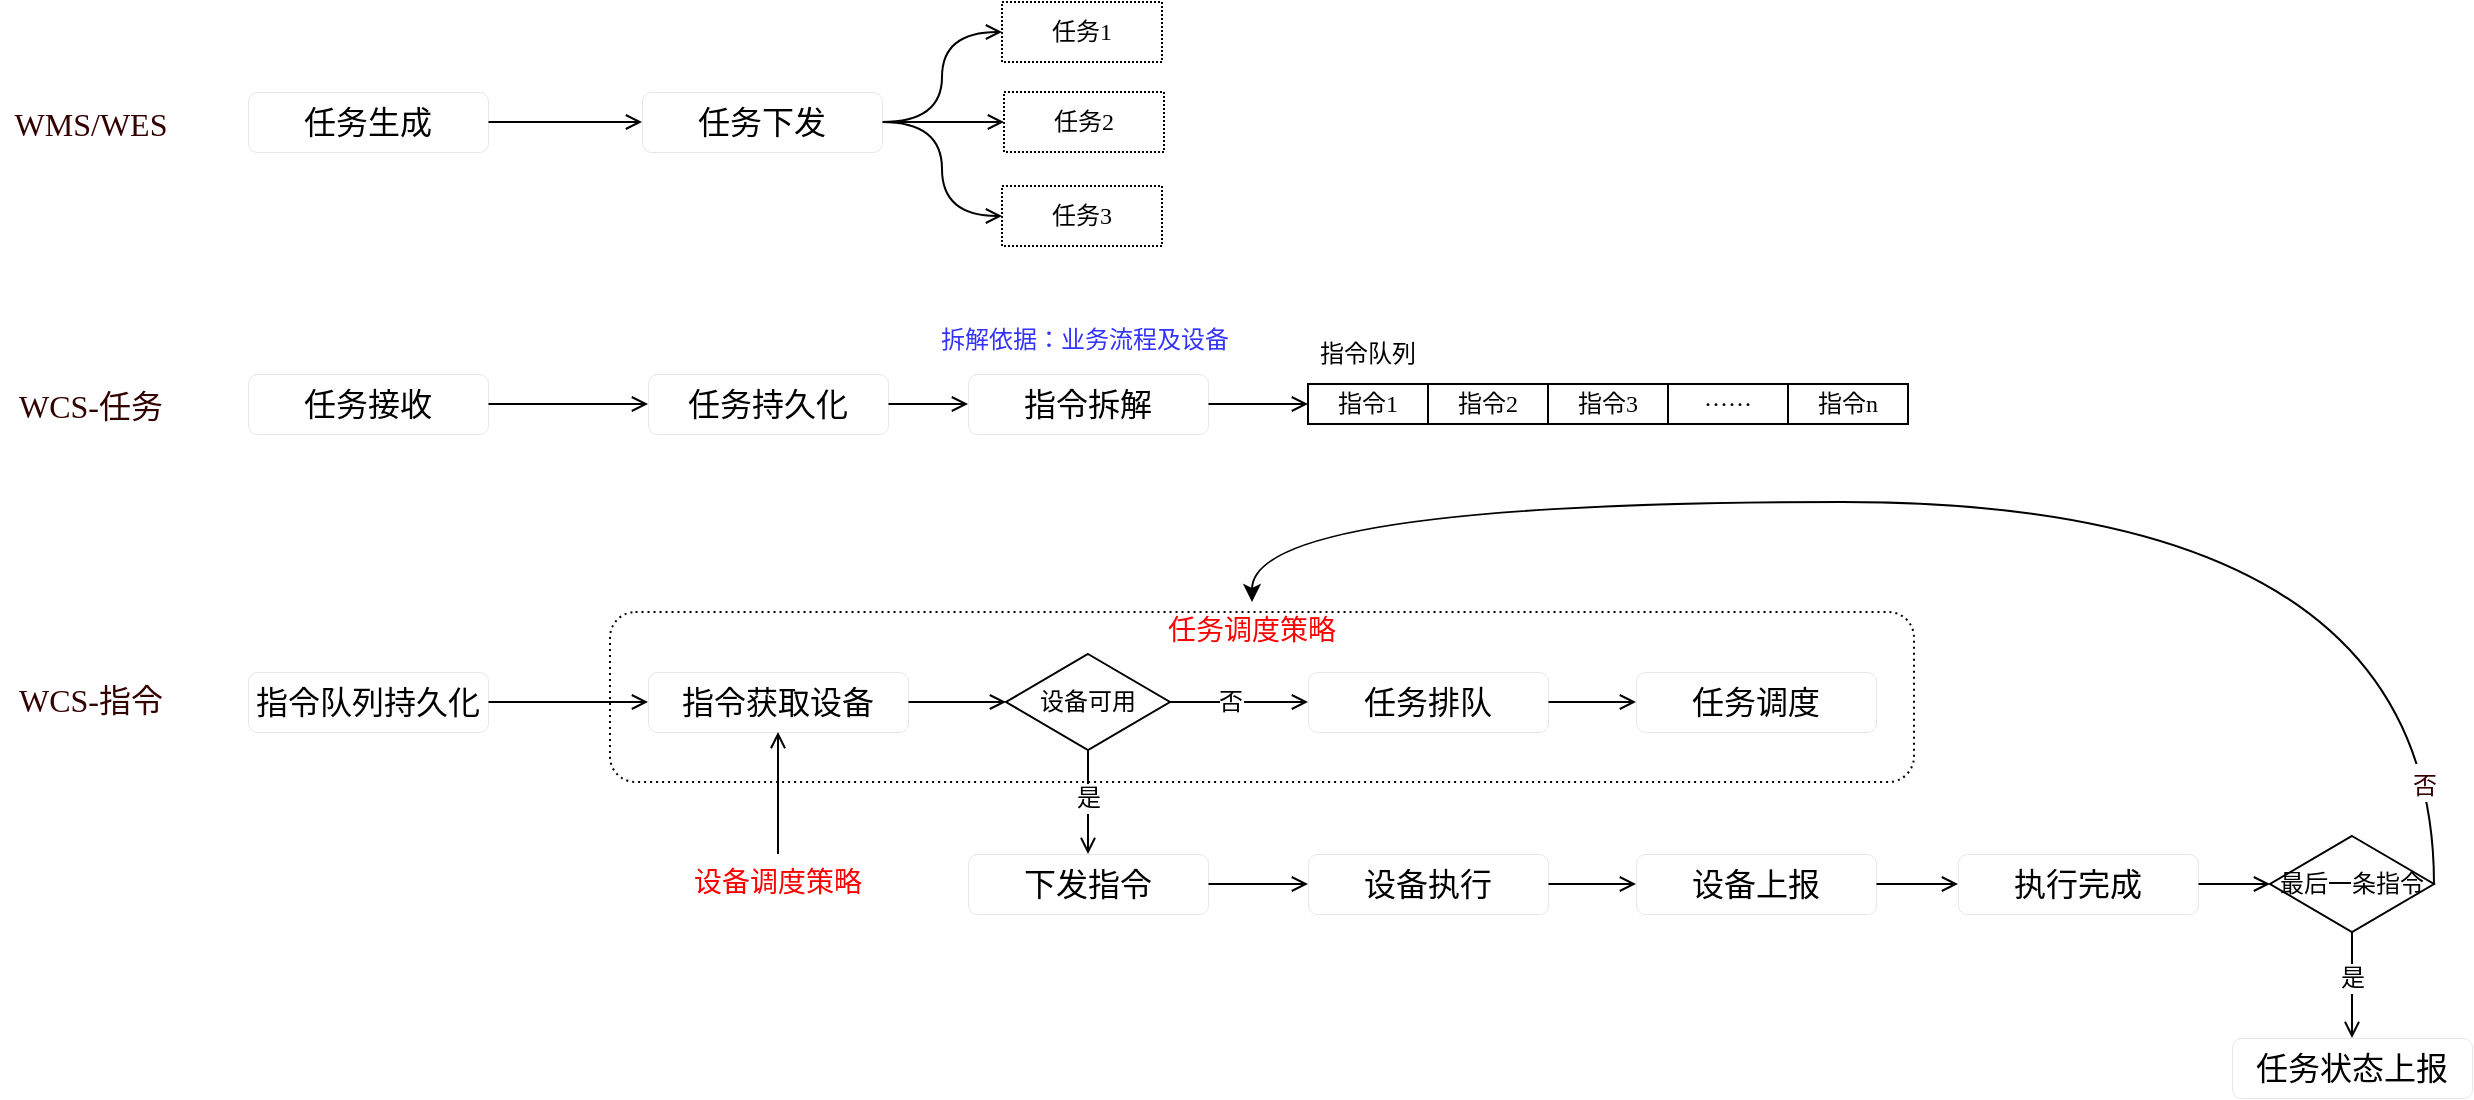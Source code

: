 <mxfile version="20.7.4" type="github"><diagram name="Page-1" id="edf60f1a-56cd-e834-aa8a-f176f3a09ee4"><mxGraphModel dx="2234" dy="837" grid="1" gridSize="10" guides="1" tooltips="1" connect="1" arrows="1" fold="1" page="0" pageScale="1" pageWidth="1100" pageHeight="850" background="none" math="0" shadow="0"><root><mxCell id="0"/><mxCell id="1" parent="0"/><mxCell id="B9yrI63sCQJKP1Z30c3m-1" value="" style="rounded=1;whiteSpace=wrap;html=1;verticalAlign=middle;strokeWidth=1;fontFamily=Lucida Console;dashed=1;shadow=0;glass=0;dashPattern=1 2;" parent="1" vertex="1"><mxGeometry x="-179" y="515" width="652" height="85" as="geometry"/></mxCell><mxCell id="B9yrI63sCQJKP1Z30c3m-2" style="edgeStyle=orthogonalEdgeStyle;rounded=0;orthogonalLoop=1;jettySize=auto;html=1;exitX=1;exitY=0.5;exitDx=0;exitDy=0;fontFamily=Lucida Console;fontSize=16;endArrow=open;endFill=0;" parent="1" source="B9yrI63sCQJKP1Z30c3m-3" target="B9yrI63sCQJKP1Z30c3m-7" edge="1"><mxGeometry relative="1" as="geometry"/></mxCell><mxCell id="B9yrI63sCQJKP1Z30c3m-3" value="&lt;font style=&quot;font-size: 16px;&quot;&gt;任务生成&lt;/font&gt;" style="rounded=1;whiteSpace=wrap;html=1;verticalAlign=middle;strokeWidth=0;fontFamily=Lucida Console;" parent="1" vertex="1"><mxGeometry x="-360" y="255" width="120" height="30" as="geometry"/></mxCell><mxCell id="B9yrI63sCQJKP1Z30c3m-4" style="edgeStyle=orthogonalEdgeStyle;rounded=0;orthogonalLoop=1;jettySize=auto;html=1;exitX=1;exitY=0.5;exitDx=0;exitDy=0;entryX=0;entryY=0.5;entryDx=0;entryDy=0;fontFamily=Lucida Console;fontSize=12;endArrow=open;endFill=0;curved=1;" parent="1" source="B9yrI63sCQJKP1Z30c3m-7" target="B9yrI63sCQJKP1Z30c3m-8" edge="1"><mxGeometry relative="1" as="geometry"/></mxCell><mxCell id="B9yrI63sCQJKP1Z30c3m-5" style="edgeStyle=orthogonalEdgeStyle;curved=1;rounded=0;orthogonalLoop=1;jettySize=auto;html=1;exitX=1;exitY=0.5;exitDx=0;exitDy=0;entryX=0;entryY=0.5;entryDx=0;entryDy=0;fontFamily=Lucida Console;fontSize=12;endArrow=open;endFill=0;" parent="1" source="B9yrI63sCQJKP1Z30c3m-7" target="B9yrI63sCQJKP1Z30c3m-9" edge="1"><mxGeometry relative="1" as="geometry"/></mxCell><mxCell id="B9yrI63sCQJKP1Z30c3m-6" style="edgeStyle=orthogonalEdgeStyle;curved=1;rounded=0;orthogonalLoop=1;jettySize=auto;html=1;exitX=1;exitY=0.5;exitDx=0;exitDy=0;entryX=0;entryY=0.5;entryDx=0;entryDy=0;fontFamily=Lucida Console;fontSize=12;endArrow=open;endFill=0;" parent="1" source="B9yrI63sCQJKP1Z30c3m-7" target="B9yrI63sCQJKP1Z30c3m-10" edge="1"><mxGeometry relative="1" as="geometry"/></mxCell><mxCell id="B9yrI63sCQJKP1Z30c3m-7" value="&lt;font style=&quot;font-size: 16px;&quot;&gt;任务下发&lt;/font&gt;" style="rounded=1;whiteSpace=wrap;html=1;verticalAlign=middle;strokeWidth=0;fontFamily=Lucida Console;" parent="1" vertex="1"><mxGeometry x="-163" y="255" width="120" height="30" as="geometry"/></mxCell><mxCell id="B9yrI63sCQJKP1Z30c3m-8" value="&lt;font style=&quot;font-size: 12px;&quot;&gt;任务1&lt;/font&gt;" style="rounded=0;whiteSpace=wrap;html=1;verticalAlign=middle;strokeWidth=1;dashed=1;dashPattern=1 1;fontFamily=Lucida Console;" parent="1" vertex="1"><mxGeometry x="17" y="210" width="80" height="30" as="geometry"/></mxCell><mxCell id="B9yrI63sCQJKP1Z30c3m-9" value="&lt;font style=&quot;font-size: 12px;&quot;&gt;任务2&lt;/font&gt;" style="rounded=0;whiteSpace=wrap;html=1;verticalAlign=middle;strokeWidth=1;dashed=1;dashPattern=1 1;fontFamily=Lucida Console;" parent="1" vertex="1"><mxGeometry x="18" y="255" width="80" height="30" as="geometry"/></mxCell><mxCell id="B9yrI63sCQJKP1Z30c3m-10" value="&lt;font style=&quot;font-size: 12px;&quot;&gt;任务3&lt;/font&gt;" style="rounded=0;whiteSpace=wrap;html=1;verticalAlign=middle;strokeWidth=1;dashed=1;dashPattern=1 1;fontFamily=Lucida Console;" parent="1" vertex="1"><mxGeometry x="17" y="302" width="80" height="30" as="geometry"/></mxCell><mxCell id="B9yrI63sCQJKP1Z30c3m-11" style="edgeStyle=orthogonalEdgeStyle;curved=1;rounded=0;orthogonalLoop=1;jettySize=auto;html=1;exitX=1;exitY=0.5;exitDx=0;exitDy=0;entryX=0;entryY=0.5;entryDx=0;entryDy=0;fontFamily=Lucida Console;fontSize=12;endArrow=open;endFill=0;" parent="1" source="B9yrI63sCQJKP1Z30c3m-12" target="B9yrI63sCQJKP1Z30c3m-14" edge="1"><mxGeometry relative="1" as="geometry"/></mxCell><mxCell id="B9yrI63sCQJKP1Z30c3m-12" value="&lt;font style=&quot;font-size: 16px;&quot;&gt;任务接收&lt;/font&gt;" style="rounded=1;whiteSpace=wrap;html=1;verticalAlign=middle;strokeWidth=0;fontFamily=Lucida Console;" parent="1" vertex="1"><mxGeometry x="-360" y="396" width="120" height="30" as="geometry"/></mxCell><mxCell id="B9yrI63sCQJKP1Z30c3m-13" style="edgeStyle=orthogonalEdgeStyle;curved=1;rounded=0;orthogonalLoop=1;jettySize=auto;html=1;exitX=1;exitY=0.5;exitDx=0;exitDy=0;entryX=0;entryY=0.5;entryDx=0;entryDy=0;fontFamily=Lucida Console;fontSize=12;endArrow=open;endFill=0;" parent="1" source="B9yrI63sCQJKP1Z30c3m-14" target="B9yrI63sCQJKP1Z30c3m-16" edge="1"><mxGeometry relative="1" as="geometry"/></mxCell><mxCell id="B9yrI63sCQJKP1Z30c3m-14" value="&lt;font style=&quot;font-size: 16px;&quot;&gt;任务持久化&lt;/font&gt;" style="rounded=1;whiteSpace=wrap;html=1;verticalAlign=middle;strokeWidth=0;fontFamily=Lucida Console;" parent="1" vertex="1"><mxGeometry x="-160" y="396" width="120" height="30" as="geometry"/></mxCell><mxCell id="B9yrI63sCQJKP1Z30c3m-15" style="edgeStyle=orthogonalEdgeStyle;curved=1;rounded=0;orthogonalLoop=1;jettySize=auto;html=1;exitX=1;exitY=0.5;exitDx=0;exitDy=0;entryX=0;entryY=0.5;entryDx=0;entryDy=0;fontFamily=Lucida Console;fontSize=12;endArrow=open;endFill=0;" parent="1" source="B9yrI63sCQJKP1Z30c3m-16" target="B9yrI63sCQJKP1Z30c3m-17" edge="1"><mxGeometry relative="1" as="geometry"/></mxCell><mxCell id="B9yrI63sCQJKP1Z30c3m-16" value="&lt;font style=&quot;font-size: 16px;&quot;&gt;指令拆解&lt;/font&gt;" style="rounded=1;whiteSpace=wrap;html=1;verticalAlign=middle;strokeWidth=0;fontFamily=Lucida Console;" parent="1" vertex="1"><mxGeometry y="396" width="120" height="30" as="geometry"/></mxCell><mxCell id="B9yrI63sCQJKP1Z30c3m-17" value="&lt;font style=&quot;font-size: 12px;&quot;&gt;指令1&lt;/font&gt;" style="rounded=0;whiteSpace=wrap;html=1;verticalAlign=middle;strokeWidth=1;fontFamily=Lucida Console;" parent="1" vertex="1"><mxGeometry x="170" y="401" width="60" height="20" as="geometry"/></mxCell><mxCell id="B9yrI63sCQJKP1Z30c3m-18" value="&lt;font style=&quot;font-size: 12px;&quot;&gt;指令2&lt;/font&gt;" style="rounded=0;whiteSpace=wrap;html=1;verticalAlign=middle;strokeWidth=1;fontFamily=Lucida Console;" parent="1" vertex="1"><mxGeometry x="230" y="401" width="60" height="20" as="geometry"/></mxCell><mxCell id="B9yrI63sCQJKP1Z30c3m-19" value="&lt;font style=&quot;font-size: 12px;&quot;&gt;指令3&lt;/font&gt;" style="rounded=0;whiteSpace=wrap;html=1;verticalAlign=middle;strokeWidth=1;fontFamily=Lucida Console;" parent="1" vertex="1"><mxGeometry x="290" y="401" width="60" height="20" as="geometry"/></mxCell><mxCell id="B9yrI63sCQJKP1Z30c3m-20" value="&lt;font style=&quot;font-size: 12px;&quot;&gt;······&lt;/font&gt;" style="rounded=0;whiteSpace=wrap;html=1;verticalAlign=middle;strokeWidth=1;fontFamily=Lucida Console;" parent="1" vertex="1"><mxGeometry x="350" y="401" width="60" height="20" as="geometry"/></mxCell><mxCell id="B9yrI63sCQJKP1Z30c3m-21" value="&lt;font style=&quot;font-size: 12px;&quot;&gt;指令n&lt;/font&gt;" style="rounded=0;whiteSpace=wrap;html=1;verticalAlign=middle;strokeWidth=1;fontFamily=Lucida Console;" parent="1" vertex="1"><mxGeometry x="410" y="401" width="60" height="20" as="geometry"/></mxCell><mxCell id="B9yrI63sCQJKP1Z30c3m-22" value="指令队列" style="text;html=1;strokeColor=none;fillColor=none;align=center;verticalAlign=middle;whiteSpace=wrap;rounded=0;strokeWidth=1;fontFamily=Lucida Console;fontSize=12;" parent="1" vertex="1"><mxGeometry x="170" y="371" width="60" height="30" as="geometry"/></mxCell><mxCell id="B9yrI63sCQJKP1Z30c3m-23" style="edgeStyle=orthogonalEdgeStyle;curved=1;rounded=0;orthogonalLoop=1;jettySize=auto;html=1;exitX=1;exitY=0.5;exitDx=0;exitDy=0;entryX=0;entryY=0.5;entryDx=0;entryDy=0;fontFamily=Lucida Console;fontSize=12;endArrow=open;endFill=0;" parent="1" source="B9yrI63sCQJKP1Z30c3m-24" target="B9yrI63sCQJKP1Z30c3m-26" edge="1"><mxGeometry relative="1" as="geometry"/></mxCell><mxCell id="B9yrI63sCQJKP1Z30c3m-24" value="&lt;font style=&quot;font-size: 16px;&quot;&gt;指令队列持久化&lt;/font&gt;" style="rounded=1;whiteSpace=wrap;html=1;verticalAlign=middle;strokeWidth=0;fontFamily=Lucida Console;" parent="1" vertex="1"><mxGeometry x="-360" y="545" width="120" height="30" as="geometry"/></mxCell><mxCell id="B9yrI63sCQJKP1Z30c3m-25" style="edgeStyle=orthogonalEdgeStyle;curved=1;rounded=0;orthogonalLoop=1;jettySize=auto;html=1;exitX=1;exitY=0.5;exitDx=0;exitDy=0;entryX=0;entryY=0.5;entryDx=0;entryDy=0;fontFamily=Lucida Console;fontSize=12;endArrow=open;endFill=0;" parent="1" source="B9yrI63sCQJKP1Z30c3m-26" target="B9yrI63sCQJKP1Z30c3m-31" edge="1"><mxGeometry relative="1" as="geometry"/></mxCell><mxCell id="B9yrI63sCQJKP1Z30c3m-26" value="&lt;font style=&quot;font-size: 16px;&quot;&gt;指令获取设备&lt;/font&gt;" style="rounded=1;whiteSpace=wrap;html=1;verticalAlign=middle;strokeWidth=0;fontFamily=Lucida Console;" parent="1" vertex="1"><mxGeometry x="-160" y="545" width="130" height="30" as="geometry"/></mxCell><mxCell id="B9yrI63sCQJKP1Z30c3m-27" style="edgeStyle=orthogonalEdgeStyle;curved=1;rounded=0;orthogonalLoop=1;jettySize=auto;html=1;exitX=1;exitY=0.5;exitDx=0;exitDy=0;fontFamily=Lucida Console;fontSize=12;endArrow=open;endFill=0;" parent="1" source="B9yrI63sCQJKP1Z30c3m-31" target="B9yrI63sCQJKP1Z30c3m-33" edge="1"><mxGeometry relative="1" as="geometry"/></mxCell><mxCell id="B9yrI63sCQJKP1Z30c3m-28" value="否" style="edgeLabel;html=1;align=center;verticalAlign=middle;resizable=0;points=[];fontSize=12;fontFamily=Lucida Console;" parent="B9yrI63sCQJKP1Z30c3m-27" vertex="1" connectable="0"><mxGeometry x="-0.136" y="1" relative="1" as="geometry"><mxPoint y="1" as="offset"/></mxGeometry></mxCell><mxCell id="B9yrI63sCQJKP1Z30c3m-29" style="edgeStyle=orthogonalEdgeStyle;curved=1;rounded=0;orthogonalLoop=1;jettySize=auto;html=1;exitX=0.5;exitY=1;exitDx=0;exitDy=0;fontFamily=Lucida Console;fontSize=12;endArrow=open;endFill=0;" parent="1" source="B9yrI63sCQJKP1Z30c3m-31" target="B9yrI63sCQJKP1Z30c3m-36" edge="1"><mxGeometry relative="1" as="geometry"/></mxCell><mxCell id="B9yrI63sCQJKP1Z30c3m-30" value="是" style="edgeLabel;html=1;align=center;verticalAlign=middle;resizable=0;points=[];fontSize=12;fontFamily=Lucida Console;" parent="B9yrI63sCQJKP1Z30c3m-29" vertex="1" connectable="0"><mxGeometry x="-0.09" y="2" relative="1" as="geometry"><mxPoint x="-2" as="offset"/></mxGeometry></mxCell><mxCell id="B9yrI63sCQJKP1Z30c3m-31" value="设备可用" style="rhombus;whiteSpace=wrap;html=1;rounded=0;strokeWidth=1;fontFamily=Lucida Console;fontSize=12;" parent="1" vertex="1"><mxGeometry x="19" y="536" width="82" height="48" as="geometry"/></mxCell><mxCell id="B9yrI63sCQJKP1Z30c3m-32" style="edgeStyle=orthogonalEdgeStyle;curved=1;rounded=0;orthogonalLoop=1;jettySize=auto;html=1;exitX=1;exitY=0.5;exitDx=0;exitDy=0;entryX=0;entryY=0.5;entryDx=0;entryDy=0;fontFamily=Lucida Console;fontSize=12;endArrow=open;endFill=0;" parent="1" source="B9yrI63sCQJKP1Z30c3m-33" target="B9yrI63sCQJKP1Z30c3m-34" edge="1"><mxGeometry relative="1" as="geometry"/></mxCell><mxCell id="B9yrI63sCQJKP1Z30c3m-33" value="&lt;font style=&quot;font-size: 16px;&quot;&gt;任务排队&lt;/font&gt;" style="rounded=1;whiteSpace=wrap;html=1;verticalAlign=middle;strokeWidth=0;fontFamily=Lucida Console;" parent="1" vertex="1"><mxGeometry x="170" y="545" width="120" height="30" as="geometry"/></mxCell><mxCell id="B9yrI63sCQJKP1Z30c3m-34" value="&lt;font style=&quot;font-size: 16px;&quot;&gt;任务调度&lt;/font&gt;" style="rounded=1;whiteSpace=wrap;html=1;verticalAlign=middle;strokeWidth=0;fontFamily=Lucida Console;" parent="1" vertex="1"><mxGeometry x="334" y="545" width="120" height="30" as="geometry"/></mxCell><mxCell id="B9yrI63sCQJKP1Z30c3m-35" style="edgeStyle=orthogonalEdgeStyle;curved=1;rounded=0;orthogonalLoop=1;jettySize=auto;html=1;exitX=1;exitY=0.5;exitDx=0;exitDy=0;entryX=0;entryY=0.5;entryDx=0;entryDy=0;fontFamily=Lucida Console;fontSize=12;endArrow=open;endFill=0;" parent="1" source="B9yrI63sCQJKP1Z30c3m-36" target="B9yrI63sCQJKP1Z30c3m-38" edge="1"><mxGeometry relative="1" as="geometry"/></mxCell><mxCell id="B9yrI63sCQJKP1Z30c3m-36" value="&lt;font style=&quot;font-size: 16px;&quot;&gt;下发指令&lt;/font&gt;" style="rounded=1;whiteSpace=wrap;html=1;verticalAlign=middle;strokeWidth=0;fontFamily=Lucida Console;" parent="1" vertex="1"><mxGeometry y="636" width="120" height="30" as="geometry"/></mxCell><mxCell id="B9yrI63sCQJKP1Z30c3m-37" style="edgeStyle=orthogonalEdgeStyle;curved=1;rounded=0;orthogonalLoop=1;jettySize=auto;html=1;exitX=1;exitY=0.5;exitDx=0;exitDy=0;entryX=0;entryY=0.5;entryDx=0;entryDy=0;fontFamily=Lucida Console;fontSize=12;endArrow=open;endFill=0;" parent="1" source="B9yrI63sCQJKP1Z30c3m-38" target="B9yrI63sCQJKP1Z30c3m-40" edge="1"><mxGeometry relative="1" as="geometry"/></mxCell><mxCell id="B9yrI63sCQJKP1Z30c3m-38" value="&lt;font style=&quot;font-size: 16px;&quot;&gt;设备执行&lt;/font&gt;" style="rounded=1;whiteSpace=wrap;html=1;verticalAlign=middle;strokeWidth=0;fontFamily=Lucida Console;" parent="1" vertex="1"><mxGeometry x="170" y="636" width="120" height="30" as="geometry"/></mxCell><mxCell id="B9yrI63sCQJKP1Z30c3m-39" style="edgeStyle=orthogonalEdgeStyle;curved=1;rounded=0;orthogonalLoop=1;jettySize=auto;html=1;exitX=1;exitY=0.5;exitDx=0;exitDy=0;entryX=0;entryY=0.5;entryDx=0;entryDy=0;fontFamily=Lucida Console;fontSize=12;endArrow=open;endFill=0;" parent="1" source="B9yrI63sCQJKP1Z30c3m-40" target="B9yrI63sCQJKP1Z30c3m-42" edge="1"><mxGeometry relative="1" as="geometry"/></mxCell><mxCell id="B9yrI63sCQJKP1Z30c3m-40" value="&lt;font style=&quot;font-size: 16px;&quot;&gt;设备上报&lt;/font&gt;" style="rounded=1;whiteSpace=wrap;html=1;verticalAlign=middle;strokeWidth=0;fontFamily=Lucida Console;" parent="1" vertex="1"><mxGeometry x="334" y="636" width="120" height="30" as="geometry"/></mxCell><mxCell id="B9yrI63sCQJKP1Z30c3m-41" style="edgeStyle=orthogonalEdgeStyle;curved=1;rounded=0;orthogonalLoop=1;jettySize=auto;html=1;exitX=1;exitY=0.5;exitDx=0;exitDy=0;fontFamily=Lucida Console;fontSize=12;endArrow=open;endFill=0;" parent="1" source="B9yrI63sCQJKP1Z30c3m-42" target="B9yrI63sCQJKP1Z30c3m-47" edge="1"><mxGeometry relative="1" as="geometry"/></mxCell><mxCell id="B9yrI63sCQJKP1Z30c3m-42" value="&lt;font style=&quot;font-size: 16px;&quot;&gt;执行完成&lt;/font&gt;" style="rounded=1;whiteSpace=wrap;html=1;verticalAlign=middle;strokeWidth=0;fontFamily=Lucida Console;" parent="1" vertex="1"><mxGeometry x="495" y="636" width="120" height="30" as="geometry"/></mxCell><mxCell id="B9yrI63sCQJKP1Z30c3m-43" style="edgeStyle=orthogonalEdgeStyle;curved=1;rounded=0;orthogonalLoop=1;jettySize=auto;html=1;exitX=0.5;exitY=1;exitDx=0;exitDy=0;entryX=0.5;entryY=0;entryDx=0;entryDy=0;fontFamily=Lucida Console;fontSize=12;endArrow=open;endFill=0;" parent="1" source="B9yrI63sCQJKP1Z30c3m-47" target="B9yrI63sCQJKP1Z30c3m-48" edge="1"><mxGeometry relative="1" as="geometry"/></mxCell><mxCell id="B9yrI63sCQJKP1Z30c3m-44" value="是" style="edgeLabel;html=1;align=center;verticalAlign=middle;resizable=0;points=[];fontSize=12;fontFamily=Lucida Console;" parent="B9yrI63sCQJKP1Z30c3m-43" vertex="1" connectable="0"><mxGeometry x="-0.137" relative="1" as="geometry"><mxPoint as="offset"/></mxGeometry></mxCell><mxCell id="B9yrI63sCQJKP1Z30c3m-45" style="edgeStyle=orthogonalEdgeStyle;curved=1;rounded=0;orthogonalLoop=1;jettySize=auto;html=1;exitX=1;exitY=0.5;exitDx=0;exitDy=0;entryX=0.5;entryY=0;entryDx=0;entryDy=0;strokeWidth=1;fontFamily=Lucida Console;fontSize=16;fontColor=#3333FF;endArrow=classic;endFill=1;" parent="1" source="B9yrI63sCQJKP1Z30c3m-47" target="B9yrI63sCQJKP1Z30c3m-50" edge="1"><mxGeometry relative="1" as="geometry"><Array as="points"><mxPoint x="733" y="460"/><mxPoint x="142" y="460"/></Array></mxGeometry></mxCell><mxCell id="B9yrI63sCQJKP1Z30c3m-46" value="&lt;font color=&quot;#330000&quot; style=&quot;font-size: 12px;&quot;&gt;否&lt;/font&gt;" style="edgeLabel;html=1;align=center;verticalAlign=middle;resizable=0;points=[];fontSize=16;fontFamily=Lucida Console;fontColor=#3333FF;" parent="B9yrI63sCQJKP1Z30c3m-45" vertex="1" connectable="0"><mxGeometry x="-0.889" y="5" relative="1" as="geometry"><mxPoint y="-5" as="offset"/></mxGeometry></mxCell><mxCell id="B9yrI63sCQJKP1Z30c3m-47" value="最后一条指令" style="rhombus;whiteSpace=wrap;html=1;rounded=0;strokeWidth=1;fontFamily=Lucida Console;fontSize=12;" parent="1" vertex="1"><mxGeometry x="651" y="627" width="82" height="48" as="geometry"/></mxCell><mxCell id="B9yrI63sCQJKP1Z30c3m-48" value="&lt;font style=&quot;font-size: 16px;&quot;&gt;任务状态上报&lt;/font&gt;" style="rounded=1;whiteSpace=wrap;html=1;verticalAlign=middle;strokeWidth=0;fontFamily=Lucida Console;" parent="1" vertex="1"><mxGeometry x="632" y="728" width="120" height="30" as="geometry"/></mxCell><mxCell id="B9yrI63sCQJKP1Z30c3m-49" value="&lt;font color=&quot;#3333ff&quot; style=&quot;font-size: 12px;&quot;&gt;拆解依据：业务流程及设备&lt;/font&gt;" style="rounded=1;whiteSpace=wrap;html=1;verticalAlign=middle;strokeWidth=1;fontFamily=Lucida Console;dashed=1;strokeColor=none;" parent="1" vertex="1"><mxGeometry x="-17.5" y="364" width="151" height="29" as="geometry"/></mxCell><mxCell id="B9yrI63sCQJKP1Z30c3m-50" value="&lt;font style=&quot;font-size: 14px;&quot; color=&quot;#ff0000&quot;&gt;任务调度策略&lt;/font&gt;" style="text;html=1;strokeColor=none;fillColor=none;align=center;verticalAlign=middle;whiteSpace=wrap;rounded=0;dashed=1;strokeWidth=1;fontFamily=Lucida Console;fontSize=12;" parent="1" vertex="1"><mxGeometry x="97" y="510" width="90" height="30" as="geometry"/></mxCell><mxCell id="B9yrI63sCQJKP1Z30c3m-51" style="edgeStyle=orthogonalEdgeStyle;curved=1;rounded=0;orthogonalLoop=1;jettySize=auto;html=1;exitX=0.5;exitY=0;exitDx=0;exitDy=0;entryX=0.5;entryY=1;entryDx=0;entryDy=0;fontFamily=Lucida Console;fontSize=14;fontColor=#FF0000;endArrow=open;endFill=0;" parent="1" source="B9yrI63sCQJKP1Z30c3m-52" target="B9yrI63sCQJKP1Z30c3m-26" edge="1"><mxGeometry relative="1" as="geometry"/></mxCell><mxCell id="B9yrI63sCQJKP1Z30c3m-52" value="&lt;font style=&quot;font-size: 14px;&quot; color=&quot;#ff0000&quot;&gt;设备调度策略&lt;/font&gt;" style="text;html=1;strokeColor=none;fillColor=none;align=center;verticalAlign=middle;whiteSpace=wrap;rounded=0;dashed=1;strokeWidth=1;fontFamily=Lucida Console;fontSize=12;" parent="1" vertex="1"><mxGeometry x="-140" y="636" width="90" height="30" as="geometry"/></mxCell><mxCell id="B9yrI63sCQJKP1Z30c3m-53" value="&lt;font style=&quot;font-size: 16px;&quot; color=&quot;#330000&quot;&gt;WMS/WES&lt;/font&gt;" style="text;html=1;strokeColor=none;fillColor=none;align=center;verticalAlign=middle;whiteSpace=wrap;rounded=0;shadow=0;glass=0;sketch=0;strokeWidth=1;fontFamily=Lucida Console;fontSize=14;fontColor=#FF0000;" parent="1" vertex="1"><mxGeometry x="-484" y="251" width="91" height="40" as="geometry"/></mxCell><mxCell id="B9yrI63sCQJKP1Z30c3m-54" value="&lt;font style=&quot;font-size: 16px;&quot; color=&quot;#330000&quot;&gt;WCS-任务&lt;/font&gt;" style="text;html=1;strokeColor=none;fillColor=none;align=center;verticalAlign=middle;whiteSpace=wrap;rounded=0;shadow=0;glass=0;sketch=0;strokeWidth=1;fontFamily=Lucida Console;fontSize=14;fontColor=#FF0000;" parent="1" vertex="1"><mxGeometry x="-484" y="392" width="91" height="40" as="geometry"/></mxCell><mxCell id="B9yrI63sCQJKP1Z30c3m-55" value="&lt;font style=&quot;font-size: 16px;&quot; color=&quot;#330000&quot;&gt;WCS-指令&lt;/font&gt;" style="text;html=1;strokeColor=none;fillColor=none;align=center;verticalAlign=middle;whiteSpace=wrap;rounded=0;shadow=0;glass=0;sketch=0;strokeWidth=1;fontFamily=Lucida Console;fontSize=14;fontColor=#FF0000;" parent="1" vertex="1"><mxGeometry x="-484" y="538.5" width="91" height="40" as="geometry"/></mxCell></root></mxGraphModel></diagram></mxfile>
